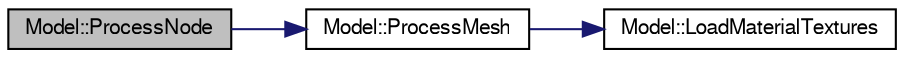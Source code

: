 digraph G
{
  bgcolor="transparent";
  edge [fontname="FreeSans",fontsize=10,labelfontname="FreeSans",labelfontsize=10];
  node [fontname="FreeSans",fontsize=10,shape=record];
  rankdir=LR;
  Node1 [label="Model::ProcessNode",height=0.2,width=0.4,color="black", fillcolor="grey75", style="filled" fontcolor="black"];
  Node1 -> Node2 [color="midnightblue",fontsize=10,style="solid"];
  Node2 [label="Model::ProcessMesh",height=0.2,width=0.4,color="black",URL="$class_model.html#2cc9f43dc71e2781369f6106392e560e",tooltip="Processes the mesh."];
  Node2 -> Node3 [color="midnightblue",fontsize=10,style="solid"];
  Node3 [label="Model::LoadMaterialTextures",height=0.2,width=0.4,color="black",URL="$class_model.html#43da250403b6d11aa1a0f54c9021ac45",tooltip="Loads the material textures."];
}
